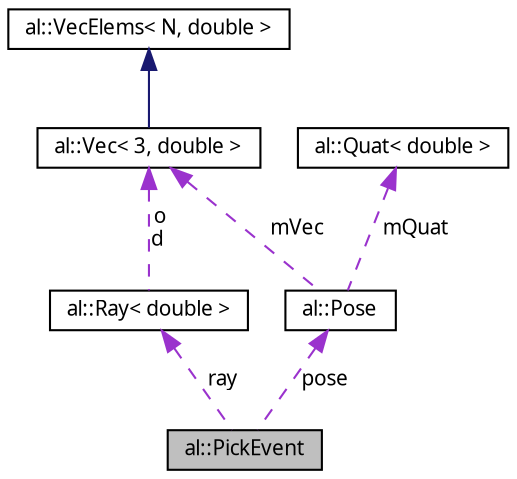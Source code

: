 digraph "al::PickEvent"
{
 // LATEX_PDF_SIZE
  bgcolor="transparent";
  edge [fontname="FreeSans.ttf",fontsize="10",labelfontname="FreeSans.ttf",labelfontsize="10"];
  node [fontname="FreeSans.ttf",fontsize="10",shape=record];
  Node1 [label="al::PickEvent",height=0.2,width=0.4,color="black", fillcolor="grey75", style="filled", fontcolor="black",tooltip=" "];
  Node2 -> Node1 [dir="back",color="darkorchid3",fontsize="10",style="dashed",label=" pose" ,fontname="FreeSans.ttf"];
  Node2 [label="al::Pose",height=0.2,width=0.4,color="black",URL="$classal_1_1_pose.html",tooltip="A local coordinate frame."];
  Node3 -> Node2 [dir="back",color="darkorchid3",fontsize="10",style="dashed",label=" mVec" ,fontname="FreeSans.ttf"];
  Node3 [label="al::Vec\< 3, double \>",height=0.2,width=0.4,color="black",URL="$classal_1_1_vec.html",tooltip=" "];
  Node4 -> Node3 [dir="back",color="midnightblue",fontsize="10",style="solid",fontname="FreeSans.ttf"];
  Node4 [label="al::VecElems\< N, double \>",height=0.2,width=0.4,color="black",URL="$structal_1_1_vec_elems.html",tooltip=" "];
  Node5 -> Node2 [dir="back",color="darkorchid3",fontsize="10",style="dashed",label=" mQuat" ,fontname="FreeSans.ttf"];
  Node5 [label="al::Quat\< double \>",height=0.2,width=0.4,color="black",URL="$classal_1_1_quat.html",tooltip=" "];
  Node6 -> Node1 [dir="back",color="darkorchid3",fontsize="10",style="dashed",label=" ray" ,fontname="FreeSans.ttf"];
  Node6 [label="al::Ray\< double \>",height=0.2,width=0.4,color="black",URL="$classal_1_1_ray.html",tooltip=" "];
  Node3 -> Node6 [dir="back",color="darkorchid3",fontsize="10",style="dashed",label=" o\nd" ,fontname="FreeSans.ttf"];
}
